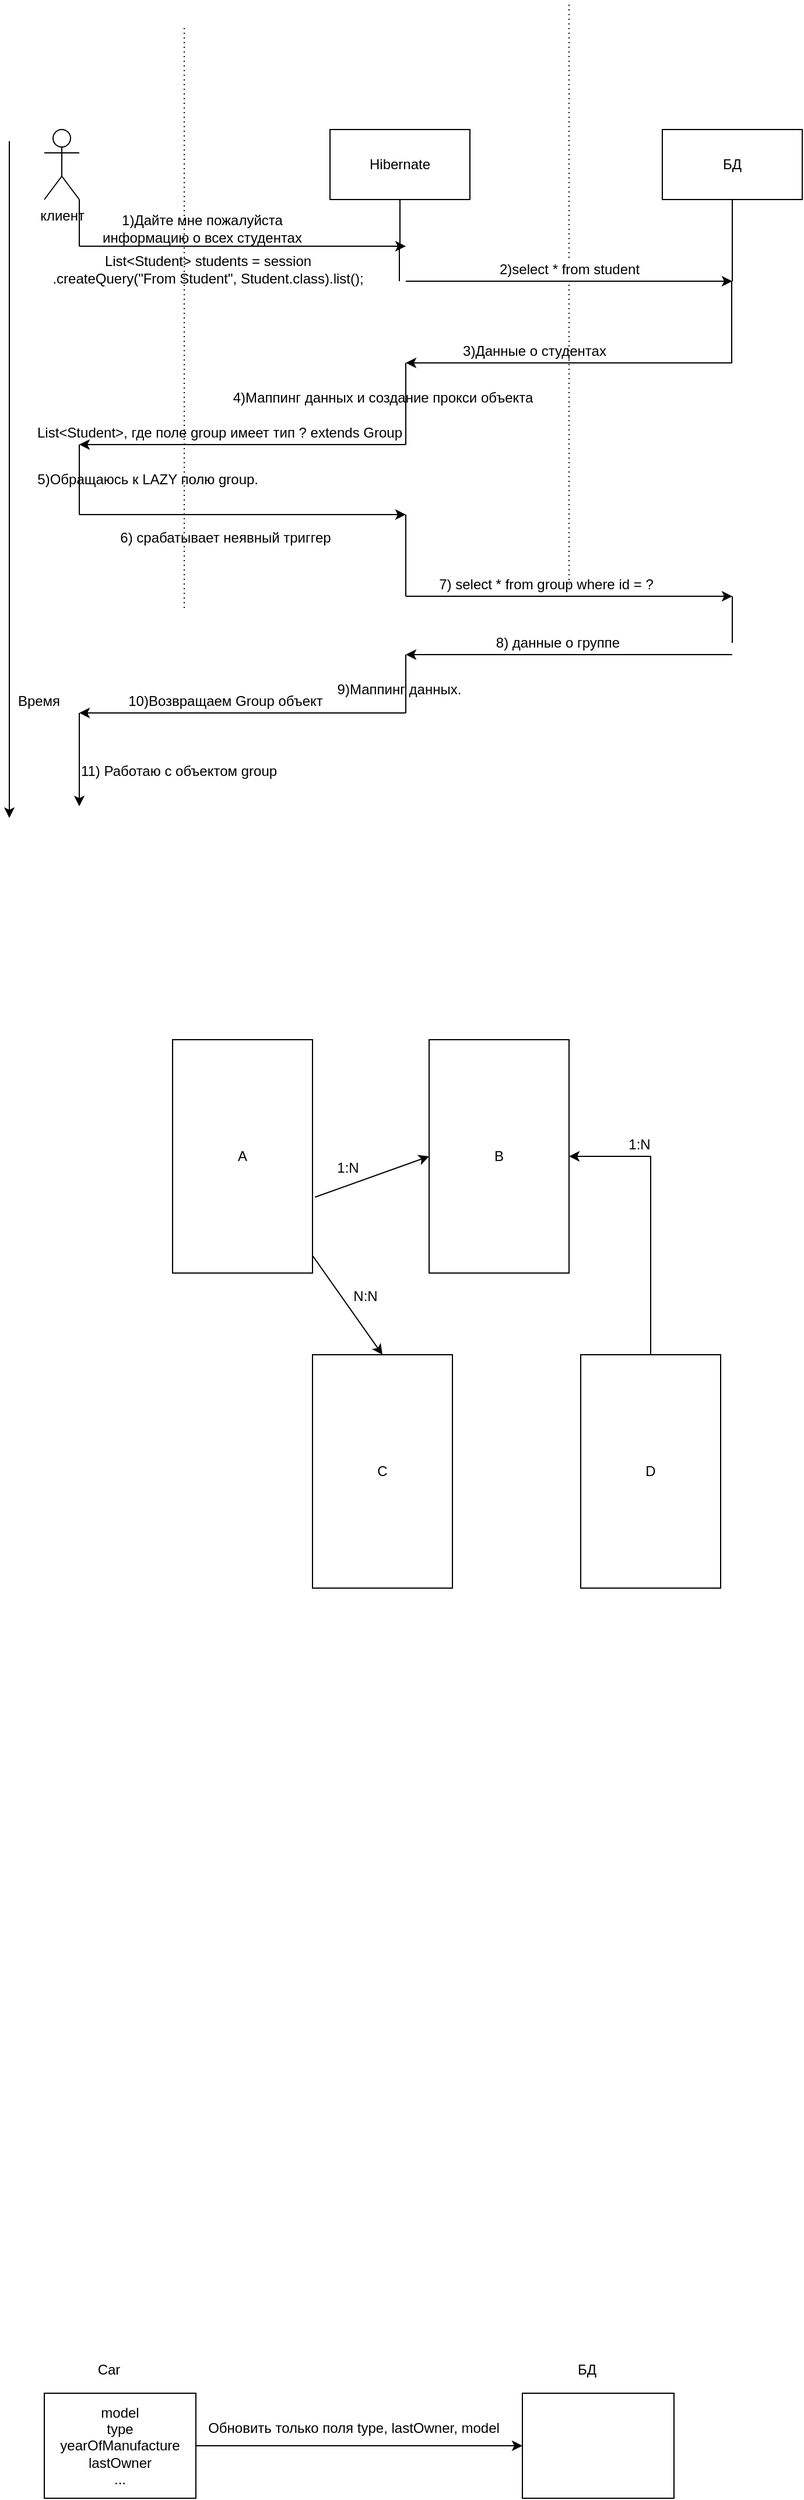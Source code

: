<mxfile version="14.6.13" type="device"><diagram id="rEhruFzrGCD4jdfb8D-n" name="Page-1"><mxGraphModel dx="1186" dy="1826" grid="1" gridSize="10" guides="1" tooltips="1" connect="1" arrows="1" fold="1" page="1" pageScale="1" pageWidth="827" pageHeight="1169" math="0" shadow="0"><root><mxCell id="0"/><mxCell id="1" parent="0"/><mxCell id="_e2amXH0-eDCM3PO6pvQ-1" value="A" style="rounded=0;whiteSpace=wrap;html=1;" parent="1" vertex="1"><mxGeometry x="160" y="170" width="120" height="200" as="geometry"/></mxCell><mxCell id="_e2amXH0-eDCM3PO6pvQ-2" value="B" style="rounded=0;whiteSpace=wrap;html=1;" parent="1" vertex="1"><mxGeometry x="380" y="170" width="120" height="200" as="geometry"/></mxCell><mxCell id="_e2amXH0-eDCM3PO6pvQ-3" value="C" style="rounded=0;whiteSpace=wrap;html=1;" parent="1" vertex="1"><mxGeometry x="280" y="440" width="120" height="200" as="geometry"/></mxCell><mxCell id="_e2amXH0-eDCM3PO6pvQ-9" style="edgeStyle=orthogonalEdgeStyle;rounded=0;orthogonalLoop=1;jettySize=auto;html=1;exitX=0.5;exitY=0;exitDx=0;exitDy=0;entryX=1;entryY=0.5;entryDx=0;entryDy=0;" parent="1" source="_e2amXH0-eDCM3PO6pvQ-4" target="_e2amXH0-eDCM3PO6pvQ-2" edge="1"><mxGeometry relative="1" as="geometry"/></mxCell><mxCell id="_e2amXH0-eDCM3PO6pvQ-4" value="D" style="rounded=0;whiteSpace=wrap;html=1;" parent="1" vertex="1"><mxGeometry x="510" y="440" width="120" height="200" as="geometry"/></mxCell><mxCell id="_e2amXH0-eDCM3PO6pvQ-5" value="" style="endArrow=classic;html=1;entryX=0.5;entryY=0;entryDx=0;entryDy=0;" parent="1" source="_e2amXH0-eDCM3PO6pvQ-1" target="_e2amXH0-eDCM3PO6pvQ-3" edge="1"><mxGeometry width="50" height="50" relative="1" as="geometry"><mxPoint x="280" y="320" as="sourcePoint"/><mxPoint x="350.711" y="270" as="targetPoint"/></mxGeometry></mxCell><mxCell id="_e2amXH0-eDCM3PO6pvQ-6" value="" style="endArrow=classic;html=1;entryX=0;entryY=0.5;entryDx=0;entryDy=0;exitX=1.017;exitY=0.675;exitDx=0;exitDy=0;exitPerimeter=0;" parent="1" source="_e2amXH0-eDCM3PO6pvQ-1" target="_e2amXH0-eDCM3PO6pvQ-2" edge="1"><mxGeometry width="50" height="50" relative="1" as="geometry"><mxPoint x="290" y="365" as="sourcePoint"/><mxPoint x="350" y="450" as="targetPoint"/></mxGeometry></mxCell><mxCell id="_e2amXH0-eDCM3PO6pvQ-7" value="1:N" style="text;html=1;align=center;verticalAlign=middle;resizable=0;points=[];autosize=1;strokeColor=none;" parent="1" vertex="1"><mxGeometry x="295" y="270" width="30" height="20" as="geometry"/></mxCell><mxCell id="_e2amXH0-eDCM3PO6pvQ-8" value="N:N" style="text;html=1;align=center;verticalAlign=middle;resizable=0;points=[];autosize=1;strokeColor=none;" parent="1" vertex="1"><mxGeometry x="305" y="380" width="40" height="20" as="geometry"/></mxCell><mxCell id="_e2amXH0-eDCM3PO6pvQ-10" value="1:N" style="text;html=1;align=center;verticalAlign=middle;resizable=0;points=[];autosize=1;strokeColor=none;" parent="1" vertex="1"><mxGeometry x="545" y="250" width="30" height="20" as="geometry"/></mxCell><mxCell id="_e2amXH0-eDCM3PO6pvQ-13" value="клиент" style="shape=umlActor;verticalLabelPosition=bottom;verticalAlign=top;html=1;outlineConnect=0;" parent="1" vertex="1"><mxGeometry x="50" y="-610" width="30" height="60" as="geometry"/></mxCell><mxCell id="_e2amXH0-eDCM3PO6pvQ-34" style="edgeStyle=orthogonalEdgeStyle;rounded=0;orthogonalLoop=1;jettySize=auto;html=1;exitX=0.5;exitY=1;exitDx=0;exitDy=0;endArrow=none;endFill=0;" parent="1" source="_e2amXH0-eDCM3PO6pvQ-15" edge="1"><mxGeometry relative="1" as="geometry"><mxPoint x="640" y="-480" as="targetPoint"/></mxGeometry></mxCell><mxCell id="_e2amXH0-eDCM3PO6pvQ-15" value="БД" style="rounded=0;whiteSpace=wrap;html=1;" parent="1" vertex="1"><mxGeometry x="580" y="-610" width="120" height="60" as="geometry"/></mxCell><mxCell id="_e2amXH0-eDCM3PO6pvQ-30" style="edgeStyle=orthogonalEdgeStyle;rounded=0;orthogonalLoop=1;jettySize=auto;html=1;exitX=0.5;exitY=1;exitDx=0;exitDy=0;endArrow=none;endFill=0;" parent="1" source="_e2amXH0-eDCM3PO6pvQ-17" edge="1"><mxGeometry relative="1" as="geometry"><mxPoint x="355" y="-510" as="targetPoint"/></mxGeometry></mxCell><mxCell id="_e2amXH0-eDCM3PO6pvQ-17" value="Hibernate" style="rounded=0;whiteSpace=wrap;html=1;" parent="1" vertex="1"><mxGeometry x="295" y="-610" width="120" height="60" as="geometry"/></mxCell><mxCell id="_e2amXH0-eDCM3PO6pvQ-22" value="1)Дайте мне пожалуйста &lt;br&gt;информацию о всех студентах" style="text;html=1;align=center;verticalAlign=middle;resizable=0;points=[];autosize=1;strokeColor=none;" parent="1" vertex="1"><mxGeometry x="90" y="-540" width="190" height="30" as="geometry"/></mxCell><mxCell id="_e2amXH0-eDCM3PO6pvQ-26" value="" style="endArrow=none;dashed=1;html=1;dashPattern=1 3;strokeWidth=1;" parent="1" edge="1"><mxGeometry width="50" height="50" relative="1" as="geometry"><mxPoint x="170" y="-200" as="sourcePoint"/><mxPoint x="170" y="-700" as="targetPoint"/></mxGeometry></mxCell><mxCell id="_e2amXH0-eDCM3PO6pvQ-27" value="" style="endArrow=none;dashed=1;html=1;dashPattern=1 3;strokeWidth=1;startArrow=none;" parent="1" source="_e2amXH0-eDCM3PO6pvQ-23" edge="1"><mxGeometry width="50" height="50" relative="1" as="geometry"><mxPoint x="500" y="-220" as="sourcePoint"/><mxPoint x="500" y="-720" as="targetPoint"/></mxGeometry></mxCell><mxCell id="_e2amXH0-eDCM3PO6pvQ-28" value="" style="endArrow=none;html=1;exitX=1;exitY=1;exitDx=0;exitDy=0;exitPerimeter=0;" parent="1" source="_e2amXH0-eDCM3PO6pvQ-13" edge="1"><mxGeometry width="50" height="50" relative="1" as="geometry"><mxPoint x="310" y="-370" as="sourcePoint"/><mxPoint x="80" y="-510" as="targetPoint"/></mxGeometry></mxCell><mxCell id="_e2amXH0-eDCM3PO6pvQ-29" value="" style="endArrow=classic;html=1;" parent="1" edge="1"><mxGeometry width="50" height="50" relative="1" as="geometry"><mxPoint x="80" y="-510" as="sourcePoint"/><mxPoint x="360" y="-510" as="targetPoint"/></mxGeometry></mxCell><mxCell id="_e2amXH0-eDCM3PO6pvQ-32" value="" style="endArrow=none;html=1;" parent="1" edge="1"><mxGeometry width="50" height="50" relative="1" as="geometry"><mxPoint x="354.5" y="-480" as="sourcePoint"/><mxPoint x="354.5" y="-510" as="targetPoint"/></mxGeometry></mxCell><mxCell id="_e2amXH0-eDCM3PO6pvQ-33" value="" style="endArrow=classic;html=1;" parent="1" edge="1"><mxGeometry width="50" height="50" relative="1" as="geometry"><mxPoint x="360" y="-480" as="sourcePoint"/><mxPoint x="640" y="-480" as="targetPoint"/></mxGeometry></mxCell><mxCell id="_e2amXH0-eDCM3PO6pvQ-23" value="2)select * from student" style="text;html=1;align=center;verticalAlign=middle;resizable=0;points=[];autosize=1;strokeColor=none;" parent="1" vertex="1"><mxGeometry x="430" y="-500" width="140" height="20" as="geometry"/></mxCell><mxCell id="_e2amXH0-eDCM3PO6pvQ-35" value="" style="endArrow=none;dashed=1;html=1;dashPattern=1 3;strokeWidth=1;" parent="1" target="_e2amXH0-eDCM3PO6pvQ-23" edge="1"><mxGeometry width="50" height="50" relative="1" as="geometry"><mxPoint x="500" y="-220" as="sourcePoint"/><mxPoint x="500" y="-720" as="targetPoint"/></mxGeometry></mxCell><mxCell id="_e2amXH0-eDCM3PO6pvQ-36" value="" style="endArrow=none;html=1;endFill=0;startArrow=classic;startFill=1;" parent="1" edge="1"><mxGeometry width="50" height="50" relative="1" as="geometry"><mxPoint x="20" y="-20" as="sourcePoint"/><mxPoint x="20" y="-600" as="targetPoint"/></mxGeometry></mxCell><mxCell id="_e2amXH0-eDCM3PO6pvQ-37" value="Время" style="text;html=1;align=center;verticalAlign=middle;resizable=0;points=[];autosize=1;strokeColor=none;" parent="1" vertex="1"><mxGeometry x="20" y="-130" width="50" height="20" as="geometry"/></mxCell><mxCell id="_e2amXH0-eDCM3PO6pvQ-38" style="edgeStyle=orthogonalEdgeStyle;rounded=0;orthogonalLoop=1;jettySize=auto;html=1;exitX=0.5;exitY=1;exitDx=0;exitDy=0;endArrow=none;endFill=0;" parent="1" edge="1"><mxGeometry relative="1" as="geometry"><mxPoint x="639.5" y="-410" as="targetPoint"/><mxPoint x="639.5" y="-480" as="sourcePoint"/></mxGeometry></mxCell><mxCell id="_e2amXH0-eDCM3PO6pvQ-39" value="" style="endArrow=none;html=1;endFill=0;startArrow=classic;startFill=1;" parent="1" edge="1"><mxGeometry width="50" height="50" relative="1" as="geometry"><mxPoint x="360" y="-410" as="sourcePoint"/><mxPoint x="640" y="-410" as="targetPoint"/></mxGeometry></mxCell><mxCell id="_e2amXH0-eDCM3PO6pvQ-40" value="3)Данные о студентах" style="text;html=1;align=center;verticalAlign=middle;resizable=0;points=[];autosize=1;strokeColor=none;" parent="1" vertex="1"><mxGeometry x="400" y="-430" width="140" height="20" as="geometry"/></mxCell><mxCell id="_e2amXH0-eDCM3PO6pvQ-42" value="" style="endArrow=none;html=1;" parent="1" edge="1"><mxGeometry width="50" height="50" relative="1" as="geometry"><mxPoint x="360" y="-340" as="sourcePoint"/><mxPoint x="360" y="-410" as="targetPoint"/></mxGeometry></mxCell><mxCell id="_e2amXH0-eDCM3PO6pvQ-45" value="4)Маппинг данных и создание прокси объекта" style="text;html=1;align=center;verticalAlign=middle;resizable=0;points=[];autosize=1;strokeColor=none;" parent="1" vertex="1"><mxGeometry x="200" y="-390" width="280" height="20" as="geometry"/></mxCell><mxCell id="_e2amXH0-eDCM3PO6pvQ-46" value="" style="endArrow=none;html=1;endFill=0;startArrow=classic;startFill=1;" parent="1" edge="1"><mxGeometry width="50" height="50" relative="1" as="geometry"><mxPoint x="80" y="-340" as="sourcePoint"/><mxPoint x="360" y="-340" as="targetPoint"/></mxGeometry></mxCell><mxCell id="_e2amXH0-eDCM3PO6pvQ-47" value="&lt;span style=&quot;color: rgba(0 , 0 , 0 , 0) ; font-family: monospace ; font-size: 0px&quot;&gt;%3CmxGraphModel%3E%3Croot%3E%3CmxCell%20id%3D%220%22%2F%3E%3CmxCell%20id%3D%221%22%20parent%3D%220%22%2F%3E%3CmxCell%20id%3D%222%22%20value%3D%22List%26amp%3Blt%3BStudent%26amp%3Bgt%3B%2C%20%D0%B3%D0%B4%D0%B5%20%D0%BF%D0%BE%D0%BB%D0%B5%20group%20%D0%B8%D0%BC%D0%B5%D0%B5%D1%82%20%D1%82%D0%B8%D0%BF%20%3F%20extends%20Group%22%20style%3D%22text%3Bhtml%3D1%3Balign%3Dcenter%3BverticalAlign%3Dmiddle%3Bresizable%3D0%3Bpoints%3D%5B%5D%3Bautosize%3D1%3BstrokeColor%3Dnone%3B%22%20vertex%3D%221%22%20parent%3D%221%22%3E%3CmxGeometry%20x%3D%2235%22%20y%3D%22-360%22%20width%3D%22330%22%20height%3D%2220%22%20as%3D%22geometry%22%2F%3E%3C%2FmxCell%3E%3C%2Froot%3E%3C%2FmxGraphModel%3E&lt;/span&gt;" style="text;html=1;align=center;verticalAlign=middle;resizable=0;points=[];autosize=1;strokeColor=none;" parent="1" vertex="1"><mxGeometry x="150" y="-360" width="20" height="20" as="geometry"/></mxCell><mxCell id="_e2amXH0-eDCM3PO6pvQ-48" value="List&amp;lt;Student&amp;gt; students = session&lt;br&gt;.createQuery(&quot;From Student&quot;, Student.class).list();" style="text;html=1;align=center;verticalAlign=middle;resizable=0;points=[];autosize=1;strokeColor=none;" parent="1" vertex="1"><mxGeometry x="50" y="-505" width="280" height="30" as="geometry"/></mxCell><mxCell id="_e2amXH0-eDCM3PO6pvQ-49" value="" style="endArrow=none;html=1;" parent="1" edge="1"><mxGeometry width="50" height="50" relative="1" as="geometry"><mxPoint x="80" y="-280" as="sourcePoint"/><mxPoint x="80" y="-340" as="targetPoint"/></mxGeometry></mxCell><mxCell id="_e2amXH0-eDCM3PO6pvQ-50" value="5)Обращаюсь к LAZY полю group.&amp;nbsp;" style="text;html=1;align=center;verticalAlign=middle;resizable=0;points=[];autosize=1;strokeColor=none;" parent="1" vertex="1"><mxGeometry x="35" y="-320" width="210" height="20" as="geometry"/></mxCell><mxCell id="_e2amXH0-eDCM3PO6pvQ-52" value="" style="endArrow=classic;html=1;" parent="1" edge="1"><mxGeometry width="50" height="50" relative="1" as="geometry"><mxPoint x="80" y="-280" as="sourcePoint"/><mxPoint x="360" y="-280" as="targetPoint"/></mxGeometry></mxCell><mxCell id="_e2amXH0-eDCM3PO6pvQ-53" value="6) срабатывает неявный триггер" style="text;html=1;align=center;verticalAlign=middle;resizable=0;points=[];autosize=1;strokeColor=none;" parent="1" vertex="1"><mxGeometry x="105" y="-270" width="200" height="20" as="geometry"/></mxCell><mxCell id="_e2amXH0-eDCM3PO6pvQ-54" value="" style="endArrow=none;html=1;" parent="1" edge="1"><mxGeometry width="50" height="50" relative="1" as="geometry"><mxPoint x="360" y="-210" as="sourcePoint"/><mxPoint x="360" y="-280" as="targetPoint"/></mxGeometry></mxCell><mxCell id="_e2amXH0-eDCM3PO6pvQ-55" value="" style="endArrow=classic;html=1;" parent="1" edge="1"><mxGeometry width="50" height="50" relative="1" as="geometry"><mxPoint x="360" y="-210" as="sourcePoint"/><mxPoint x="640" y="-210" as="targetPoint"/></mxGeometry></mxCell><mxCell id="_e2amXH0-eDCM3PO6pvQ-56" value="7) select * from group where id = ?" style="text;html=1;align=center;verticalAlign=middle;resizable=0;points=[];autosize=1;strokeColor=none;" parent="1" vertex="1"><mxGeometry x="380" y="-230" width="200" height="20" as="geometry"/></mxCell><mxCell id="_e2amXH0-eDCM3PO6pvQ-59" value="" style="endArrow=none;html=1;strokeWidth=1;" parent="1" edge="1"><mxGeometry width="50" height="50" relative="1" as="geometry"><mxPoint x="640" y="-170" as="sourcePoint"/><mxPoint x="640" y="-210" as="targetPoint"/></mxGeometry></mxCell><mxCell id="_e2amXH0-eDCM3PO6pvQ-60" value="" style="endArrow=none;html=1;endFill=0;startArrow=classic;startFill=1;" parent="1" edge="1"><mxGeometry width="50" height="50" relative="1" as="geometry"><mxPoint x="360" y="-160" as="sourcePoint"/><mxPoint x="640" y="-160" as="targetPoint"/></mxGeometry></mxCell><mxCell id="_e2amXH0-eDCM3PO6pvQ-61" value="8) данные о группе" style="text;html=1;align=center;verticalAlign=middle;resizable=0;points=[];autosize=1;strokeColor=none;" parent="1" vertex="1"><mxGeometry x="430" y="-180" width="120" height="20" as="geometry"/></mxCell><mxCell id="_e2amXH0-eDCM3PO6pvQ-62" value="" style="endArrow=none;html=1;" parent="1" edge="1"><mxGeometry width="50" height="50" relative="1" as="geometry"><mxPoint x="360" y="-110" as="sourcePoint"/><mxPoint x="360" y="-160" as="targetPoint"/></mxGeometry></mxCell><mxCell id="_e2amXH0-eDCM3PO6pvQ-63" value="9)Маппинг данных." style="text;html=1;align=center;verticalAlign=middle;resizable=0;points=[];autosize=1;strokeColor=none;" parent="1" vertex="1"><mxGeometry x="294" y="-140" width="120" height="20" as="geometry"/></mxCell><mxCell id="_e2amXH0-eDCM3PO6pvQ-65" value="" style="endArrow=none;html=1;endFill=0;startArrow=classic;startFill=1;" parent="1" edge="1"><mxGeometry width="50" height="50" relative="1" as="geometry"><mxPoint x="80" y="-110" as="sourcePoint"/><mxPoint x="360" y="-110" as="targetPoint"/></mxGeometry></mxCell><mxCell id="_e2amXH0-eDCM3PO6pvQ-66" value="10)Возвращаем Group объект" style="text;html=1;align=center;verticalAlign=middle;resizable=0;points=[];autosize=1;strokeColor=none;" parent="1" vertex="1"><mxGeometry x="115" y="-130" width="180" height="20" as="geometry"/></mxCell><mxCell id="_e2amXH0-eDCM3PO6pvQ-68" value="" style="endArrow=none;html=1;strokeWidth=1;startArrow=classic;startFill=1;" parent="1" edge="1"><mxGeometry width="50" height="50" relative="1" as="geometry"><mxPoint x="80" y="-30" as="sourcePoint"/><mxPoint x="80" y="-110" as="targetPoint"/></mxGeometry></mxCell><mxCell id="_e2amXH0-eDCM3PO6pvQ-69" value="11) Работаю с объектом group" style="text;html=1;align=center;verticalAlign=middle;resizable=0;points=[];autosize=1;strokeColor=none;" parent="1" vertex="1"><mxGeometry x="70" y="-70" width="190" height="20" as="geometry"/></mxCell><mxCell id="_e2amXH0-eDCM3PO6pvQ-70" value="List&amp;lt;Student&amp;gt;, где поле group имеет тип ? extends Group" style="text;html=1;align=center;verticalAlign=middle;resizable=0;points=[];autosize=1;strokeColor=none;" parent="1" vertex="1"><mxGeometry x="35" y="-360" width="330" height="20" as="geometry"/></mxCell><mxCell id="LcscXpE9G6pZZTiAS0_h-1" value="model&lt;br&gt;type&lt;br&gt;yearOfManufacture&lt;br&gt;lastOwner&lt;br&gt;..." style="rounded=0;whiteSpace=wrap;html=1;" vertex="1" parent="1"><mxGeometry x="50" y="1330" width="130" height="90" as="geometry"/></mxCell><mxCell id="LcscXpE9G6pZZTiAS0_h-2" value="Car" style="text;html=1;align=center;verticalAlign=middle;resizable=0;points=[];autosize=1;strokeColor=none;" vertex="1" parent="1"><mxGeometry x="90" y="1300" width="30" height="20" as="geometry"/></mxCell><mxCell id="LcscXpE9G6pZZTiAS0_h-3" value="" style="rounded=0;whiteSpace=wrap;html=1;" vertex="1" parent="1"><mxGeometry x="460" y="1330" width="130" height="90" as="geometry"/></mxCell><mxCell id="LcscXpE9G6pZZTiAS0_h-4" value="БД" style="text;html=1;align=center;verticalAlign=middle;resizable=0;points=[];autosize=1;strokeColor=none;" vertex="1" parent="1"><mxGeometry x="500" y="1300" width="30" height="20" as="geometry"/></mxCell><mxCell id="LcscXpE9G6pZZTiAS0_h-5" value="" style="endArrow=classic;html=1;exitX=1;exitY=0.5;exitDx=0;exitDy=0;entryX=0;entryY=0.5;entryDx=0;entryDy=0;" edge="1" parent="1" source="LcscXpE9G6pZZTiAS0_h-1" target="LcscXpE9G6pZZTiAS0_h-3"><mxGeometry width="50" height="50" relative="1" as="geometry"><mxPoint x="220" y="1400" as="sourcePoint"/><mxPoint x="270" y="1350" as="targetPoint"/></mxGeometry></mxCell><mxCell id="LcscXpE9G6pZZTiAS0_h-6" value="Обновить только поля type, lastOwner, model" style="text;html=1;align=center;verticalAlign=middle;resizable=0;points=[];autosize=1;strokeColor=none;" vertex="1" parent="1"><mxGeometry x="180" y="1350" width="270" height="20" as="geometry"/></mxCell></root></mxGraphModel></diagram></mxfile>